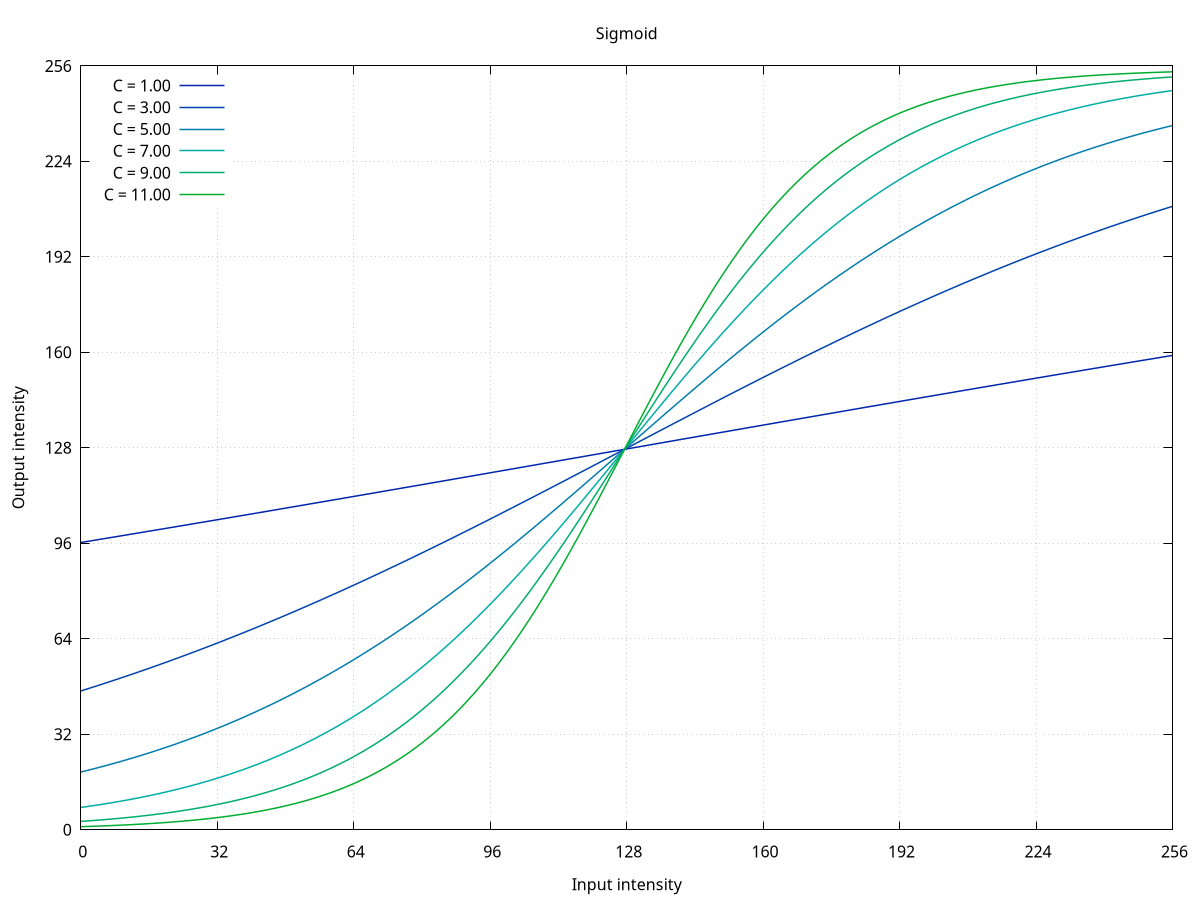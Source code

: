 # Sigmoid plot
# ------------
# generate plot with:
# > gnuplot sigmoid.gnuplot

# Render settings
set terminal pngcairo enhanced font "arial,10" fontscale 1.0 size 750, 500 
set output 'bld/sigmoid.png'

# Labels
set title "Sigmoid"
set xlabel 'Input intensity'
set ylabel 'Output intensity'
set samples 200
set xtics 32
set ytics 32
set xrange [0:256]
set yrange [0:256]
set zeroaxis
set grid
set key left top

# color definitions
set style line 1  lc rgb '#0025ad' lt 1 lw 1.5
set style line 3  lc rgb '#0042ad' lt 1 lw 1.5
set style line 5  lc rgb '#007cad' lt 1 lw 1.5
set style line 7  lc rgb '#00ada4' lt 1 lw 1.5
set style line 9  lc rgb '#00ad6b' lt 1 lw 1.5
set style line 11 lc rgb '#00ad31' lt 1 lw 1.5

max_val=255.

f(x,c) = max_val / (1.+exp( -(c/max_val)*(x-max_val/2.)))

plot for [c=1:11:2] f(x,c) ls c title sprintf("C = %1.2f",c)
